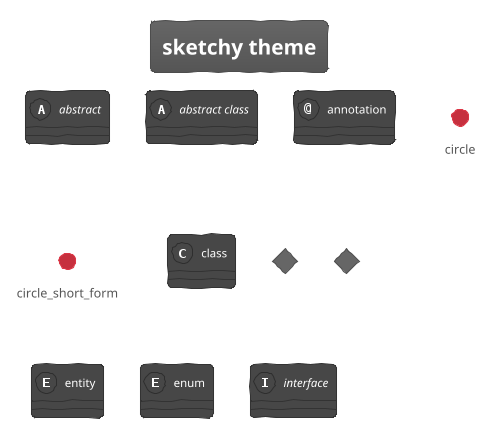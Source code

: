' Do not edit
' Theme Gallery
' autogenerated by script
'
@startuml
!theme sketchy
title sketchy theme
abstract        abstract
abstract class  "abstract class"
annotation      annotation
circle          circle
()              circle_short_form
class           class
diamond         diamond
<>              diamond_short_form
entity          entity
enum            enum
interface       interface
@enduml
